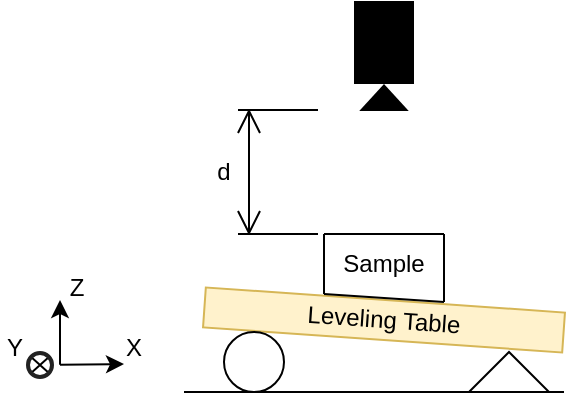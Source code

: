 <mxfile version="24.7.17">
  <diagram name="Page-1" id="Gzcar9ICMFwq3a7K9qGa">
    <mxGraphModel dx="548" dy="284" grid="1" gridSize="10" guides="1" tooltips="1" connect="1" arrows="1" fold="1" page="1" pageScale="1" pageWidth="850" pageHeight="1100" math="0" shadow="0">
      <root>
        <mxCell id="0" />
        <mxCell id="1" parent="0" />
        <mxCell id="ueuT5YKC7Wdmln2GNWFX-12" value="Y" style="text;html=1;align=center;verticalAlign=middle;whiteSpace=wrap;rounded=0;" vertex="1" parent="1">
          <mxGeometry x="118" y="162.5" width="15" height="30" as="geometry" />
        </mxCell>
        <mxCell id="KgR5R17OVCxoudx-IaxD-1" value="Leveling Table" style="rounded=0;whiteSpace=wrap;html=1;fillColor=#fff2cc;strokeColor=#d6b656;rotation=4;" parent="1" vertex="1">
          <mxGeometry x="220" y="154" width="180" height="20" as="geometry" />
        </mxCell>
        <mxCell id="KgR5R17OVCxoudx-IaxD-2" value="" style="ellipse;whiteSpace=wrap;html=1;aspect=fixed;" parent="1" vertex="1">
          <mxGeometry x="230" y="170" width="30" height="30" as="geometry" />
        </mxCell>
        <mxCell id="KgR5R17OVCxoudx-IaxD-3" value="" style="verticalLabelPosition=bottom;verticalAlign=top;html=1;shape=mxgraph.basic.acute_triangle;dx=0.5;" parent="1" vertex="1">
          <mxGeometry x="352.5" y="180" width="40" height="20" as="geometry" />
        </mxCell>
        <mxCell id="KgR5R17OVCxoudx-IaxD-4" value="" style="endArrow=none;html=1;rounded=0;" parent="1" edge="1">
          <mxGeometry width="50" height="50" relative="1" as="geometry">
            <mxPoint x="210" y="200" as="sourcePoint" />
            <mxPoint x="400" y="200" as="targetPoint" />
          </mxGeometry>
        </mxCell>
        <mxCell id="KgR5R17OVCxoudx-IaxD-5" value="" style="shape=mxgraph.signs.tech.video_camera;html=1;pointerEvents=1;fillColor=#000000;strokeColor=none;verticalLabelPosition=bottom;verticalAlign=top;align=center;rotation=90;" parent="1" vertex="1">
          <mxGeometry x="282.5" y="17" width="55" height="30" as="geometry" />
        </mxCell>
        <mxCell id="KgR5R17OVCxoudx-IaxD-6" value="" style="shape=dimension;direction=west;whiteSpace=wrap;html=1;align=center;points=[];verticalAlign=top;spacingTop=-15;labelBackgroundColor=none;rotation=-90;" parent="1" vertex="1">
          <mxGeometry x="226" y="70" width="62" height="40" as="geometry" />
        </mxCell>
        <mxCell id="KgR5R17OVCxoudx-IaxD-7" value="" style="endArrow=none;html=1;rounded=0;" parent="1" edge="1">
          <mxGeometry width="50" height="50" relative="1" as="geometry">
            <mxPoint x="280" y="121" as="sourcePoint" />
            <mxPoint x="340" y="121" as="targetPoint" />
          </mxGeometry>
        </mxCell>
        <mxCell id="KgR5R17OVCxoudx-IaxD-8" value="" style="endArrow=none;html=1;rounded=0;" parent="1" edge="1">
          <mxGeometry width="50" height="50" relative="1" as="geometry">
            <mxPoint x="280" y="151" as="sourcePoint" />
            <mxPoint x="280" y="121" as="targetPoint" />
          </mxGeometry>
        </mxCell>
        <mxCell id="KgR5R17OVCxoudx-IaxD-9" value="" style="endArrow=none;html=1;rounded=0;" parent="1" edge="1">
          <mxGeometry width="50" height="50" relative="1" as="geometry">
            <mxPoint x="280" y="151" as="sourcePoint" />
            <mxPoint x="340" y="155" as="targetPoint" />
          </mxGeometry>
        </mxCell>
        <mxCell id="KgR5R17OVCxoudx-IaxD-10" value="" style="endArrow=none;html=1;rounded=0;" parent="1" edge="1">
          <mxGeometry width="50" height="50" relative="1" as="geometry">
            <mxPoint x="340" y="155" as="sourcePoint" />
            <mxPoint x="340" y="121" as="targetPoint" />
          </mxGeometry>
        </mxCell>
        <mxCell id="KgR5R17OVCxoudx-IaxD-11" value="Sample" style="text;html=1;align=center;verticalAlign=middle;whiteSpace=wrap;rounded=0;" parent="1" vertex="1">
          <mxGeometry x="280" y="121" width="60" height="30" as="geometry" />
        </mxCell>
        <mxCell id="ueuT5YKC7Wdmln2GNWFX-3" value="d" style="text;html=1;align=center;verticalAlign=middle;whiteSpace=wrap;rounded=0;" vertex="1" parent="1">
          <mxGeometry x="200" y="75" width="60" height="30" as="geometry" />
        </mxCell>
        <mxCell id="ueuT5YKC7Wdmln2GNWFX-5" value="" style="endArrow=classic;html=1;rounded=0;" edge="1" parent="1">
          <mxGeometry width="50" height="50" relative="1" as="geometry">
            <mxPoint x="148" y="186.43" as="sourcePoint" />
            <mxPoint x="148" y="154" as="targetPoint" />
          </mxGeometry>
        </mxCell>
        <mxCell id="ueuT5YKC7Wdmln2GNWFX-6" value="" style="endArrow=classic;html=1;rounded=0;" edge="1" parent="1">
          <mxGeometry width="50" height="50" relative="1" as="geometry">
            <mxPoint x="148" y="186.43" as="sourcePoint" />
            <mxPoint x="180" y="186" as="targetPoint" />
          </mxGeometry>
        </mxCell>
        <mxCell id="ueuT5YKC7Wdmln2GNWFX-9" value="Z" style="text;html=1;align=center;verticalAlign=middle;whiteSpace=wrap;rounded=0;" vertex="1" parent="1">
          <mxGeometry x="143" y="132.5" width="27" height="30" as="geometry" />
        </mxCell>
        <mxCell id="ueuT5YKC7Wdmln2GNWFX-10" value="X" style="text;html=1;align=center;verticalAlign=middle;whiteSpace=wrap;rounded=0;" vertex="1" parent="1">
          <mxGeometry x="180" y="162.5" width="10" height="30" as="geometry" />
        </mxCell>
        <mxCell id="ueuT5YKC7Wdmln2GNWFX-11" value="" style="shape=mxgraph.sysml.x;" vertex="1" parent="1">
          <mxGeometry x="133" y="182" width="10" height="9" as="geometry" />
        </mxCell>
        <mxCell id="ueuT5YKC7Wdmln2GNWFX-14" value="" style="html=1;verticalLabelPosition=bottom;labelBackgroundColor=#ffffff;verticalAlign=top;shadow=0;dashed=0;strokeWidth=2;shape=mxgraph.ios7.misc.circle;strokeColor=#222222;fillColor=none;" vertex="1" parent="1">
          <mxGeometry x="132" y="180.5" width="12" height="12" as="geometry" />
        </mxCell>
      </root>
    </mxGraphModel>
  </diagram>
</mxfile>
